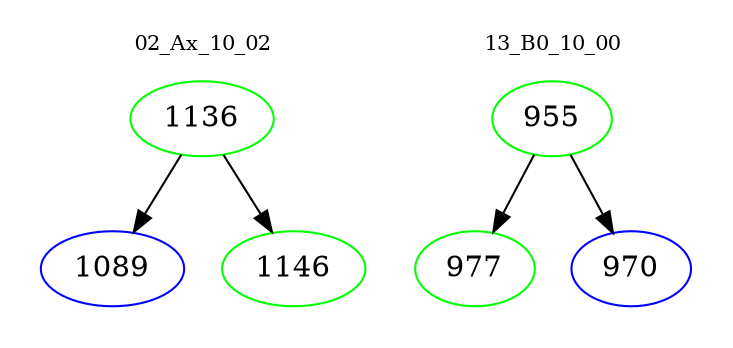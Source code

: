 digraph{
subgraph cluster_0 {
color = white
label = "02_Ax_10_02";
fontsize=10;
T0_1136 [label="1136", color="green"]
T0_1136 -> T0_1089 [color="black"]
T0_1089 [label="1089", color="blue"]
T0_1136 -> T0_1146 [color="black"]
T0_1146 [label="1146", color="green"]
}
subgraph cluster_1 {
color = white
label = "13_B0_10_00";
fontsize=10;
T1_955 [label="955", color="green"]
T1_955 -> T1_977 [color="black"]
T1_977 [label="977", color="green"]
T1_955 -> T1_970 [color="black"]
T1_970 [label="970", color="blue"]
}
}
